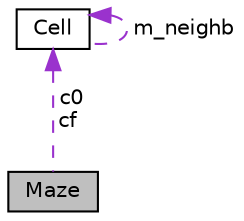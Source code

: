 digraph "Maze"
{
 // LATEX_PDF_SIZE
  edge [fontname="Helvetica",fontsize="10",labelfontname="Helvetica",labelfontsize="10"];
  node [fontname="Helvetica",fontsize="10",shape=record];
  Node1 [label="Maze",height=0.2,width=0.4,color="black", fillcolor="grey75", style="filled", fontcolor="black",tooltip=" "];
  Node2 -> Node1 [dir="back",color="darkorchid3",fontsize="10",style="dashed",label=" c0\ncf" ,fontname="Helvetica"];
  Node2 [label="Cell",height=0.2,width=0.4,color="black", fillcolor="white", style="filled",URL="$class_cell.html",tooltip=" "];
  Node2 -> Node2 [dir="back",color="darkorchid3",fontsize="10",style="dashed",label=" m_neighb" ,fontname="Helvetica"];
}
